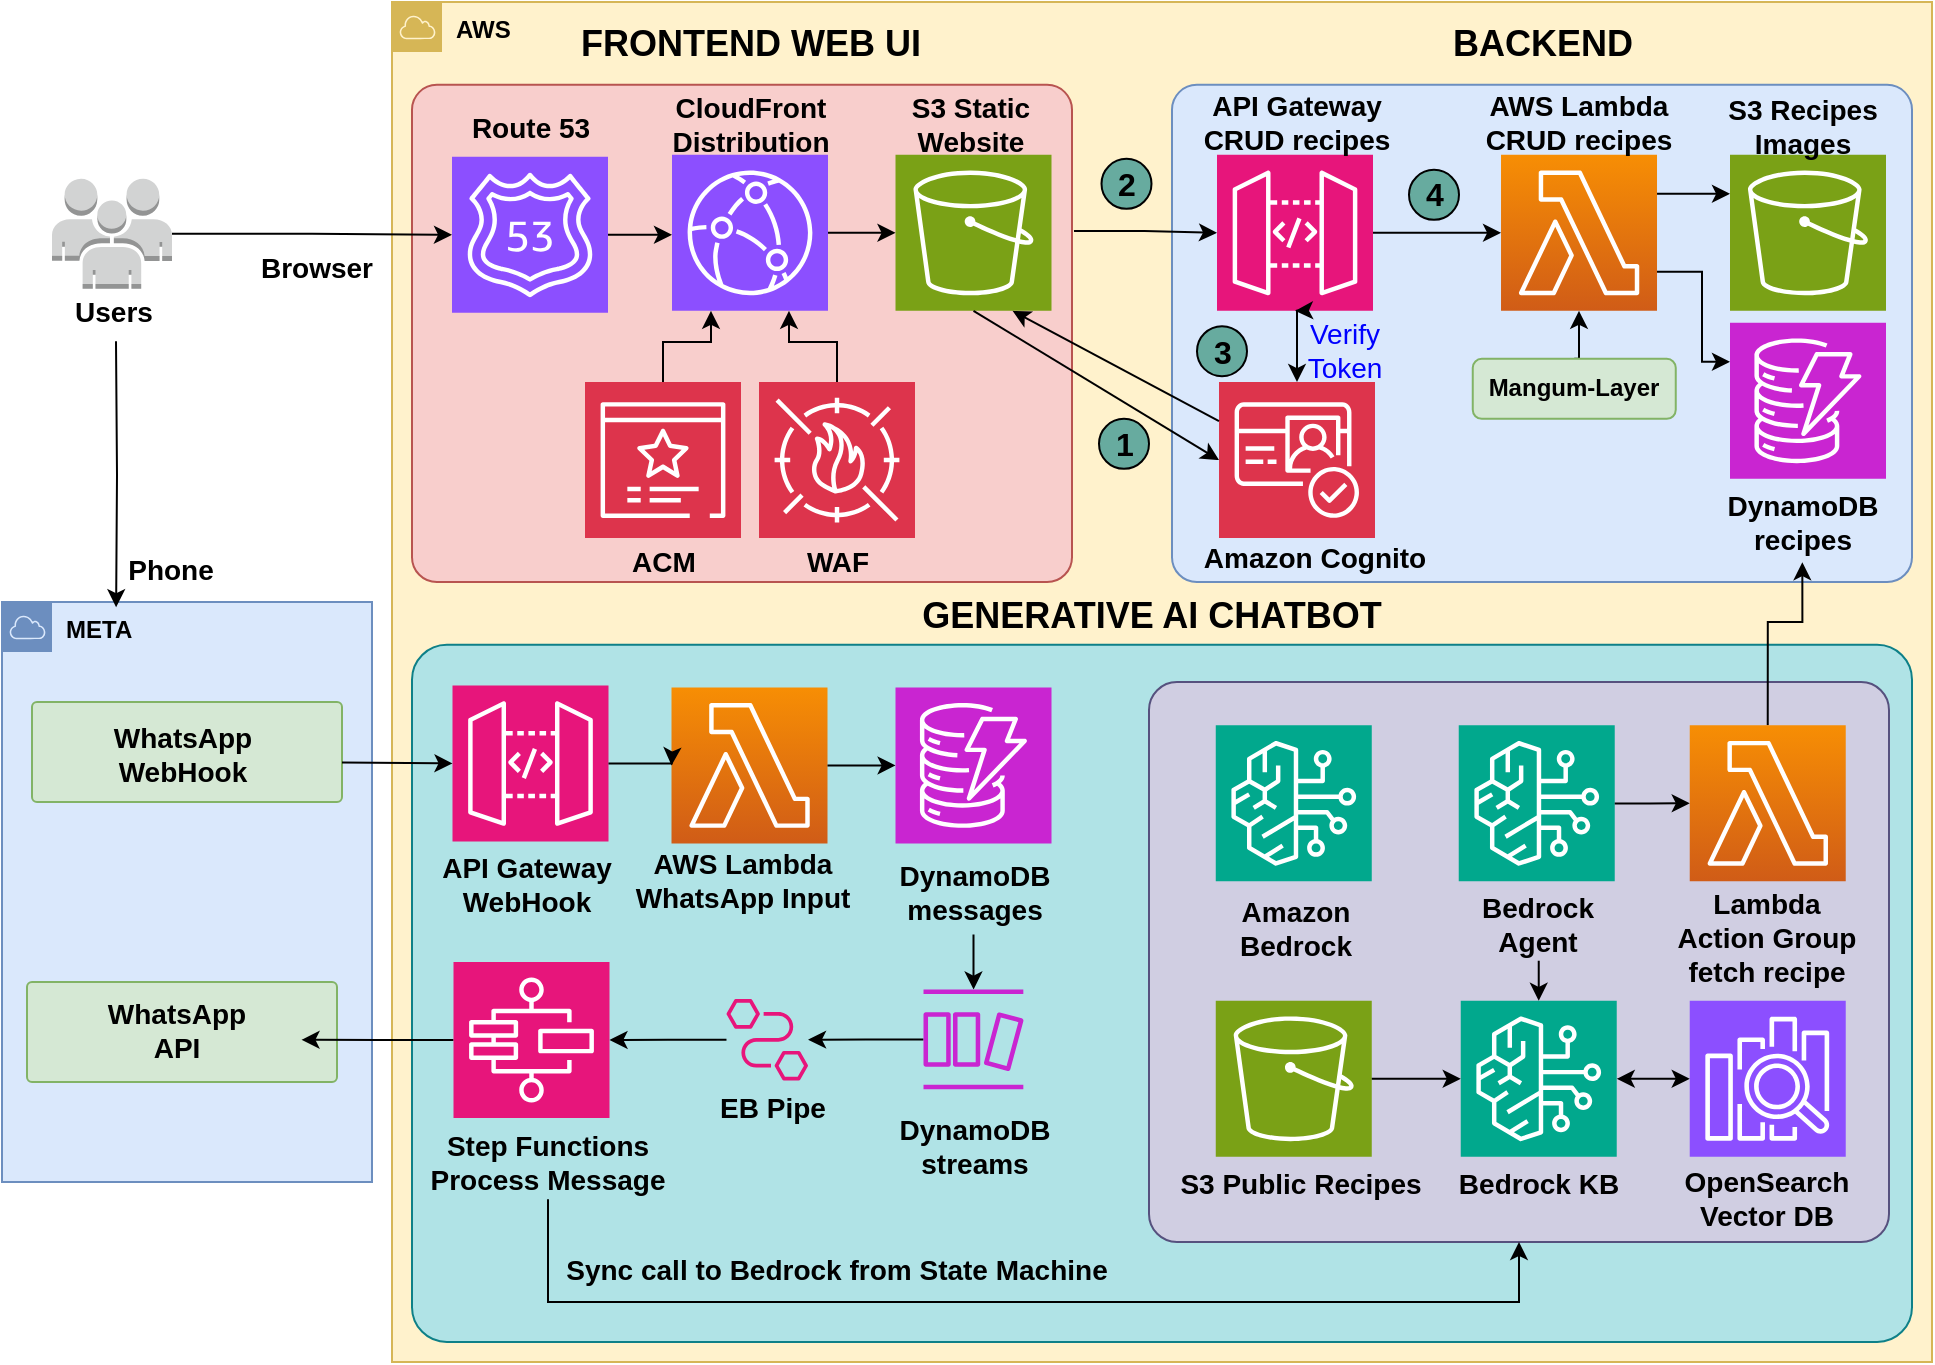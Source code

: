 <mxfile version="24.7.17">
  <diagram name="Page-1" id="vtc3H7QWTGBQVeGK8XM8">
    <mxGraphModel dx="1474" dy="903" grid="1" gridSize="10" guides="1" tooltips="1" connect="1" arrows="1" fold="1" page="1" pageScale="1" pageWidth="850" pageHeight="1100" math="0" shadow="0">
      <root>
        <mxCell id="0" />
        <mxCell id="1" parent="0" />
        <mxCell id="jlDc-I086ySutYxGqEFr-1" value="&lt;b&gt;AWS&lt;/b&gt;" style="sketch=0;outlineConnect=0;html=1;whiteSpace=wrap;fontSize=12;fontStyle=0;shape=mxgraph.aws4.group;grIcon=mxgraph.aws4.group_aws_cloud;strokeColor=#d6b656;fillColor=#fff2cc;verticalAlign=top;align=left;spacingLeft=30;dashed=0;" parent="1" vertex="1">
          <mxGeometry x="205" y="30" width="770" height="680" as="geometry" />
        </mxCell>
        <mxCell id="KS9WaMUxeq6iMbUElf53-8" value="" style="rounded=1;whiteSpace=wrap;html=1;fillColor=#dae8fc;strokeColor=#6c8ebf;arcSize=5;" parent="1" vertex="1">
          <mxGeometry x="595" y="71.43" width="370" height="248.57" as="geometry" />
        </mxCell>
        <mxCell id="jlDc-I086ySutYxGqEFr-2" value="" style="sketch=0;points=[[0,0,0],[0.25,0,0],[0.5,0,0],[0.75,0,0],[1,0,0],[0,1,0],[0.25,1,0],[0.5,1,0],[0.75,1,0],[1,1,0],[0,0.25,0],[0,0.5,0],[0,0.75,0],[1,0.25,0],[1,0.5,0],[1,0.75,0]];outlineConnect=0;fontColor=#232F3E;gradientColor=#F78E04;gradientDirection=north;fillColor=#D05C17;strokeColor=#ffffff;dashed=0;verticalLabelPosition=bottom;verticalAlign=top;align=center;html=1;fontSize=12;fontStyle=0;aspect=fixed;shape=mxgraph.aws4.resourceIcon;resIcon=mxgraph.aws4.lambda;" parent="1" vertex="1">
          <mxGeometry x="759.51" y="106.43" width="78" height="78" as="geometry" />
        </mxCell>
        <mxCell id="jlDc-I086ySutYxGqEFr-3" value="&lt;font style=&quot;font-size: 14px;&quot;&gt;&lt;span&gt;AWS Lambda&lt;/span&gt;&lt;/font&gt;&lt;div&gt;&lt;font style=&quot;font-size: 14px;&quot;&gt;&lt;span&gt;CRUD recipes&lt;/span&gt;&lt;/font&gt;&lt;/div&gt;" style="text;html=1;strokeColor=none;fillColor=none;align=center;verticalAlign=middle;whiteSpace=wrap;rounded=0;fontStyle=1" parent="1" vertex="1">
          <mxGeometry x="748.01" y="72" width="101" height="36.43" as="geometry" />
        </mxCell>
        <mxCell id="jlDc-I086ySutYxGqEFr-11" style="edgeStyle=orthogonalEdgeStyle;rounded=0;orthogonalLoop=1;jettySize=auto;html=1;exitX=0.5;exitY=0;exitDx=0;exitDy=0;entryX=0.5;entryY=1;entryDx=0;entryDy=0;entryPerimeter=0;" parent="1" source="jlDc-I086ySutYxGqEFr-4" target="jlDc-I086ySutYxGqEFr-2" edge="1">
          <mxGeometry relative="1" as="geometry" />
        </mxCell>
        <mxCell id="jlDc-I086ySutYxGqEFr-4" value="Mangum-Layer" style="rounded=1;whiteSpace=wrap;html=1;fillColor=#d5e8d4;strokeColor=#82b366;fontStyle=1" parent="1" vertex="1">
          <mxGeometry x="745.38" y="208.43" width="101.5" height="30" as="geometry" />
        </mxCell>
        <mxCell id="jlDc-I086ySutYxGqEFr-12" style="edgeStyle=orthogonalEdgeStyle;rounded=0;orthogonalLoop=1;jettySize=auto;html=1;entryX=0;entryY=0.5;entryDx=0;entryDy=0;entryPerimeter=0;exitX=1.003;exitY=0.294;exitDx=0;exitDy=0;exitPerimeter=0;" parent="1" source="KS9WaMUxeq6iMbUElf53-6" target="3UMmtsEZR_l9ThYTv81G-3" edge="1">
          <mxGeometry relative="1" as="geometry">
            <mxPoint x="656.5" y="150.43" as="targetPoint" />
            <mxPoint x="555" y="145" as="sourcePoint" />
          </mxGeometry>
        </mxCell>
        <mxCell id="jlDc-I086ySutYxGqEFr-13" value="" style="shape=image;verticalLabelPosition=bottom;labelBackgroundColor=default;verticalAlign=top;aspect=fixed;imageAspect=0;image=https://fastapi.tiangolo.com/img/logo-margin/logo-teal.png;" parent="1" vertex="1">
          <mxGeometry x="733.75" y="235.11" width="124.75" height="45" as="geometry" />
        </mxCell>
        <mxCell id="jlDc-I086ySutYxGqEFr-15" value="&lt;font style=&quot;font-size: 14px;&quot;&gt;&lt;span&gt;Users&lt;/span&gt;&lt;/font&gt;" style="text;html=1;strokeColor=none;fillColor=none;align=center;verticalAlign=middle;whiteSpace=wrap;rounded=0;fontStyle=1" parent="1" vertex="1">
          <mxGeometry x="42.25" y="170" width="47.5" height="29.61" as="geometry" />
        </mxCell>
        <mxCell id="3UMmtsEZR_l9ThYTv81G-1" value="" style="sketch=0;points=[[0,0,0],[0.25,0,0],[0.5,0,0],[0.75,0,0],[1,0,0],[0,1,0],[0.25,1,0],[0.5,1,0],[0.75,1,0],[1,1,0],[0,0.25,0],[0,0.5,0],[0,0.75,0],[1,0.25,0],[1,0.5,0],[1,0.75,0]];outlineConnect=0;fontColor=#232F3E;fillColor=#DD344C;strokeColor=#ffffff;dashed=0;verticalLabelPosition=bottom;verticalAlign=top;align=center;html=1;fontSize=12;fontStyle=0;aspect=fixed;shape=mxgraph.aws4.resourceIcon;resIcon=mxgraph.aws4.cognito;" parent="1" vertex="1">
          <mxGeometry x="618.5" y="220.04" width="78" height="78" as="geometry" />
        </mxCell>
        <mxCell id="3UMmtsEZR_l9ThYTv81G-2" value="&lt;font style=&quot;font-size: 14px;&quot;&gt;&lt;span&gt;Amazon Cognito&lt;/span&gt;&lt;/font&gt;" style="text;html=1;strokeColor=none;fillColor=none;align=center;verticalAlign=middle;whiteSpace=wrap;rounded=0;fontStyle=1" parent="1" vertex="1">
          <mxGeometry x="604.25" y="296.5" width="125" height="23.5" as="geometry" />
        </mxCell>
        <mxCell id="3UMmtsEZR_l9ThYTv81G-3" value="" style="sketch=0;points=[[0,0,0],[0.25,0,0],[0.5,0,0],[0.75,0,0],[1,0,0],[0,1,0],[0.25,1,0],[0.5,1,0],[0.75,1,0],[1,1,0],[0,0.25,0],[0,0.5,0],[0,0.75,0],[1,0.25,0],[1,0.5,0],[1,0.75,0]];outlineConnect=0;fontColor=#232F3E;fillColor=#E7157B;strokeColor=#ffffff;dashed=0;verticalLabelPosition=bottom;verticalAlign=top;align=center;html=1;fontSize=12;fontStyle=0;aspect=fixed;shape=mxgraph.aws4.resourceIcon;resIcon=mxgraph.aws4.api_gateway;" parent="1" vertex="1">
          <mxGeometry x="617.5" y="106.43" width="78" height="78" as="geometry" />
        </mxCell>
        <mxCell id="3UMmtsEZR_l9ThYTv81G-4" value="&lt;font style=&quot;font-size: 14px;&quot;&gt;&lt;span&gt;API Gateway&lt;/span&gt;&lt;/font&gt;&lt;div&gt;&lt;font style=&quot;font-size: 14px;&quot;&gt;&lt;span&gt;CRUD recipes&lt;/span&gt;&lt;/font&gt;&lt;/div&gt;" style="text;html=1;strokeColor=none;fillColor=none;align=center;verticalAlign=middle;whiteSpace=wrap;rounded=0;fontStyle=1" parent="1" vertex="1">
          <mxGeometry x="604.25" y="75.43" width="106.5" height="29.57" as="geometry" />
        </mxCell>
        <mxCell id="3UMmtsEZR_l9ThYTv81G-6" value="&lt;font style=&quot;font-size: 14px;&quot;&gt;&lt;span&gt;DynamoDB&lt;/span&gt;&lt;/font&gt;&lt;div&gt;&lt;font style=&quot;font-size: 14px;&quot;&gt;&lt;span&gt;recipes&lt;/span&gt;&lt;/font&gt;&lt;/div&gt;" style="text;html=1;strokeColor=none;fillColor=none;align=center;verticalAlign=middle;whiteSpace=wrap;rounded=0;fontStyle=1" parent="1" vertex="1">
          <mxGeometry x="867" y="268.9" width="86.5" height="42.57" as="geometry" />
        </mxCell>
        <mxCell id="3UMmtsEZR_l9ThYTv81G-7" style="edgeStyle=orthogonalEdgeStyle;rounded=0;orthogonalLoop=1;jettySize=auto;html=1;entryX=0;entryY=0.5;entryDx=0;entryDy=0;entryPerimeter=0;" parent="1" source="3UMmtsEZR_l9ThYTv81G-3" target="jlDc-I086ySutYxGqEFr-2" edge="1">
          <mxGeometry relative="1" as="geometry" />
        </mxCell>
        <mxCell id="3UMmtsEZR_l9ThYTv81G-10" value="&lt;font style=&quot;font-size: 14px;&quot;&gt;&lt;span&gt;Verify&lt;/span&gt;&lt;/font&gt;&lt;div&gt;&lt;font style=&quot;font-size: 14px;&quot;&gt;&lt;span&gt;Token&lt;br&gt;&lt;/span&gt;&lt;/font&gt;&lt;/div&gt;" style="text;html=1;strokeColor=none;fillColor=none;align=center;verticalAlign=middle;whiteSpace=wrap;rounded=0;fontStyle=0;fontColor=#0000FF;" parent="1" vertex="1">
          <mxGeometry x="641.5" y="184.43" width="78.5" height="40" as="geometry" />
        </mxCell>
        <mxCell id="3UMmtsEZR_l9ThYTv81G-16" value="&lt;font style=&quot;font-size: 16px;&quot;&gt;&lt;b&gt;1&lt;/b&gt;&lt;/font&gt;" style="ellipse;whiteSpace=wrap;html=1;aspect=fixed;fillColor=#67AB9F;strokeColor=#000000;" parent="1" vertex="1">
          <mxGeometry x="558.5" y="238.43" width="25" height="25" as="geometry" />
        </mxCell>
        <mxCell id="3UMmtsEZR_l9ThYTv81G-17" value="&lt;font style=&quot;font-size: 16px;&quot;&gt;&lt;b&gt;2&lt;/b&gt;&lt;/font&gt;" style="ellipse;whiteSpace=wrap;html=1;aspect=fixed;fillColor=#67AB9F;strokeColor=#000000;" parent="1" vertex="1">
          <mxGeometry x="559.75" y="108.43" width="25" height="25" as="geometry" />
        </mxCell>
        <mxCell id="3UMmtsEZR_l9ThYTv81G-18" value="&lt;font style=&quot;font-size: 16px;&quot;&gt;&lt;b&gt;3&lt;/b&gt;&lt;/font&gt;" style="ellipse;whiteSpace=wrap;html=1;aspect=fixed;fillColor=#67AB9F;strokeColor=#000000;" parent="1" vertex="1">
          <mxGeometry x="607.5" y="192.11" width="25" height="25" as="geometry" />
        </mxCell>
        <mxCell id="3UMmtsEZR_l9ThYTv81G-20" style="edgeStyle=orthogonalEdgeStyle;rounded=0;orthogonalLoop=1;jettySize=auto;html=1;entryX=0.5;entryY=0;entryDx=0;entryDy=0;entryPerimeter=0;startArrow=classic;startFill=1;exitX=0.5;exitY=1;exitDx=0;exitDy=0;exitPerimeter=0;" parent="1" source="3UMmtsEZR_l9ThYTv81G-3" target="3UMmtsEZR_l9ThYTv81G-1" edge="1">
          <mxGeometry relative="1" as="geometry">
            <mxPoint x="656.75" y="191.43" as="sourcePoint" />
          </mxGeometry>
        </mxCell>
        <mxCell id="3UMmtsEZR_l9ThYTv81G-21" value="&lt;font style=&quot;font-size: 16px;&quot;&gt;&lt;b&gt;4&lt;/b&gt;&lt;/font&gt;" style="ellipse;whiteSpace=wrap;html=1;aspect=fixed;fillColor=#67AB9F;strokeColor=#000000;" parent="1" vertex="1">
          <mxGeometry x="713.5" y="113.93" width="25" height="25" as="geometry" />
        </mxCell>
        <mxCell id="KS9WaMUxeq6iMbUElf53-2" value="" style="outlineConnect=0;dashed=0;verticalLabelPosition=bottom;verticalAlign=top;align=center;html=1;shape=mxgraph.aws3.users;fillColor=#D2D3D3;gradientColor=none;" parent="1" vertex="1">
          <mxGeometry x="35" y="118.43" width="60" height="55" as="geometry" />
        </mxCell>
        <mxCell id="KS9WaMUxeq6iMbUElf53-6" value="" style="rounded=1;whiteSpace=wrap;html=1;fillColor=#f8cecc;strokeColor=#b85450;arcSize=5;" parent="1" vertex="1">
          <mxGeometry x="215" y="71.43" width="330" height="248.57" as="geometry" />
        </mxCell>
        <mxCell id="KS9WaMUxeq6iMbUElf53-3" value="" style="sketch=0;points=[[0,0,0],[0.25,0,0],[0.5,0,0],[0.75,0,0],[1,0,0],[0,1,0],[0.25,1,0],[0.5,1,0],[0.75,1,0],[1,1,0],[0,0.25,0],[0,0.5,0],[0,0.75,0],[1,0.25,0],[1,0.5,0],[1,0.75,0]];outlineConnect=0;fontColor=#232F3E;fillColor=#7AA116;strokeColor=#ffffff;dashed=0;verticalLabelPosition=bottom;verticalAlign=top;align=center;html=1;fontSize=12;fontStyle=0;aspect=fixed;shape=mxgraph.aws4.resourceIcon;resIcon=mxgraph.aws4.s3;" parent="1" vertex="1">
          <mxGeometry x="456.75" y="106.43" width="78" height="78" as="geometry" />
        </mxCell>
        <mxCell id="KS9WaMUxeq6iMbUElf53-7" value="&lt;font style=&quot;font-size: 14px;&quot;&gt;&lt;span&gt;S3 Static&lt;/span&gt;&lt;/font&gt;&lt;div&gt;&lt;font style=&quot;font-size: 14px;&quot;&gt;&lt;span&gt;Website&lt;/span&gt;&lt;/font&gt;&lt;/div&gt;" style="text;html=1;strokeColor=none;fillColor=none;align=center;verticalAlign=middle;whiteSpace=wrap;rounded=0;fontStyle=1" parent="1" vertex="1">
          <mxGeometry x="444" y="77" width="101" height="27.43" as="geometry" />
        </mxCell>
        <mxCell id="KS9WaMUxeq6iMbUElf53-11" value="FRONTEND WEB UI" style="text;html=1;align=center;verticalAlign=middle;whiteSpace=wrap;rounded=0;fontSize=18;fontStyle=1" parent="1" vertex="1">
          <mxGeometry x="289.63" y="38.93" width="188.75" height="25" as="geometry" />
        </mxCell>
        <mxCell id="KS9WaMUxeq6iMbUElf53-12" value="BACKEND" style="text;html=1;align=center;verticalAlign=middle;whiteSpace=wrap;rounded=0;fontSize=18;fontStyle=1" parent="1" vertex="1">
          <mxGeometry x="719.5" y="38.93" width="121" height="25" as="geometry" />
        </mxCell>
        <mxCell id="KS9WaMUxeq6iMbUElf53-14" style="edgeStyle=orthogonalEdgeStyle;rounded=0;orthogonalLoop=1;jettySize=auto;html=1;exitX=1;exitY=0.5;exitDx=0;exitDy=0;exitPerimeter=0;entryX=0;entryY=0.5;entryDx=0;entryDy=0;entryPerimeter=0;" parent="1" source="KS9WaMUxeq6iMbUElf53-2" target="mpX9dRcZIXkjqXWcQL34-2" edge="1">
          <mxGeometry relative="1" as="geometry">
            <mxPoint x="204" y="144" as="targetPoint" />
          </mxGeometry>
        </mxCell>
        <mxCell id="mpX9dRcZIXkjqXWcQL34-1" value="" style="sketch=0;points=[[0,0,0],[0.25,0,0],[0.5,0,0],[0.75,0,0],[1,0,0],[0,1,0],[0.25,1,0],[0.5,1,0],[0.75,1,0],[1,1,0],[0,0.25,0],[0,0.5,0],[0,0.75,0],[1,0.25,0],[1,0.5,0],[1,0.75,0]];outlineConnect=0;fontColor=#232F3E;fillColor=#8C4FFF;strokeColor=#ffffff;dashed=0;verticalLabelPosition=bottom;verticalAlign=top;align=center;html=1;fontSize=12;fontStyle=0;aspect=fixed;shape=mxgraph.aws4.resourceIcon;resIcon=mxgraph.aws4.cloudfront;" parent="1" vertex="1">
          <mxGeometry x="345" y="106.43" width="78" height="78" as="geometry" />
        </mxCell>
        <mxCell id="mpX9dRcZIXkjqXWcQL34-2" value="" style="sketch=0;points=[[0,0,0],[0.25,0,0],[0.5,0,0],[0.75,0,0],[1,0,0],[0,1,0],[0.25,1,0],[0.5,1,0],[0.75,1,0],[1,1,0],[0,0.25,0],[0,0.5,0],[0,0.75,0],[1,0.25,0],[1,0.5,0],[1,0.75,0]];outlineConnect=0;fontColor=#232F3E;fillColor=#8C4FFF;strokeColor=#ffffff;dashed=0;verticalLabelPosition=bottom;verticalAlign=top;align=center;html=1;fontSize=12;fontStyle=0;aspect=fixed;shape=mxgraph.aws4.resourceIcon;resIcon=mxgraph.aws4.route_53;" parent="1" vertex="1">
          <mxGeometry x="235" y="107.43" width="78" height="78" as="geometry" />
        </mxCell>
        <mxCell id="mpX9dRcZIXkjqXWcQL34-3" value="" style="sketch=0;points=[[0,0,0],[0.25,0,0],[0.5,0,0],[0.75,0,0],[1,0,0],[0,1,0],[0.25,1,0],[0.5,1,0],[0.75,1,0],[1,1,0],[0,0.25,0],[0,0.5,0],[0,0.75,0],[1,0.25,0],[1,0.5,0],[1,0.75,0]];outlineConnect=0;fontColor=#232F3E;fillColor=#DD344C;strokeColor=#ffffff;dashed=0;verticalLabelPosition=bottom;verticalAlign=top;align=center;html=1;fontSize=12;fontStyle=0;aspect=fixed;shape=mxgraph.aws4.resourceIcon;resIcon=mxgraph.aws4.certificate_manager_3;" parent="1" vertex="1">
          <mxGeometry x="301.5" y="220.04" width="78" height="78" as="geometry" />
        </mxCell>
        <mxCell id="mpX9dRcZIXkjqXWcQL34-5" value="&lt;font style=&quot;font-size: 14px;&quot;&gt;&lt;span&gt;CloudFront&lt;/span&gt;&lt;/font&gt;&lt;div&gt;&lt;font style=&quot;font-size: 14px;&quot;&gt;&lt;span&gt;Distribution&lt;/span&gt;&lt;/font&gt;&lt;/div&gt;" style="text;html=1;strokeColor=none;fillColor=none;align=center;verticalAlign=middle;whiteSpace=wrap;rounded=0;fontStyle=1" parent="1" vertex="1">
          <mxGeometry x="333.5" y="78" width="101" height="26.43" as="geometry" />
        </mxCell>
        <mxCell id="mpX9dRcZIXkjqXWcQL34-7" value="&lt;span style=&quot;font-size: 14px;&quot;&gt;Route 53&lt;/span&gt;" style="text;html=1;strokeColor=none;fillColor=none;align=center;verticalAlign=middle;whiteSpace=wrap;rounded=0;fontStyle=1" parent="1" vertex="1">
          <mxGeometry x="223.5" y="80" width="101" height="26.43" as="geometry" />
        </mxCell>
        <mxCell id="mpX9dRcZIXkjqXWcQL34-9" value="&lt;span style=&quot;font-size: 14px;&quot;&gt;ACM&lt;/span&gt;" style="text;html=1;strokeColor=none;fillColor=none;align=center;verticalAlign=middle;whiteSpace=wrap;rounded=0;fontStyle=1" parent="1" vertex="1">
          <mxGeometry x="315.5" y="298.04" width="50" height="23.39" as="geometry" />
        </mxCell>
        <mxCell id="mpX9dRcZIXkjqXWcQL34-10" value="" style="sketch=0;points=[[0,0,0],[0.25,0,0],[0.5,0,0],[0.75,0,0],[1,0,0],[0,1,0],[0.25,1,0],[0.5,1,0],[0.75,1,0],[1,1,0],[0,0.25,0],[0,0.5,0],[0,0.75,0],[1,0.25,0],[1,0.5,0],[1,0.75,0]];outlineConnect=0;fontColor=#232F3E;fillColor=#DD344C;strokeColor=#ffffff;dashed=0;verticalLabelPosition=bottom;verticalAlign=top;align=center;html=1;fontSize=12;fontStyle=0;aspect=fixed;shape=mxgraph.aws4.resourceIcon;resIcon=mxgraph.aws4.waf;" parent="1" vertex="1">
          <mxGeometry x="388.5" y="220.04" width="78" height="78" as="geometry" />
        </mxCell>
        <mxCell id="mpX9dRcZIXkjqXWcQL34-11" value="&lt;span style=&quot;font-size: 14px;&quot;&gt;WAF&lt;/span&gt;" style="text;html=1;strokeColor=none;fillColor=none;align=center;verticalAlign=middle;whiteSpace=wrap;rounded=0;fontStyle=1" parent="1" vertex="1">
          <mxGeometry x="402.5" y="298.04" width="50" height="23.39" as="geometry" />
        </mxCell>
        <mxCell id="mpX9dRcZIXkjqXWcQL34-12" style="edgeStyle=orthogonalEdgeStyle;rounded=0;orthogonalLoop=1;jettySize=auto;html=1;exitX=1;exitY=0.5;exitDx=0;exitDy=0;exitPerimeter=0;entryX=0;entryY=0.5;entryDx=0;entryDy=0;entryPerimeter=0;" parent="1" source="mpX9dRcZIXkjqXWcQL34-2" target="mpX9dRcZIXkjqXWcQL34-1" edge="1">
          <mxGeometry relative="1" as="geometry" />
        </mxCell>
        <mxCell id="mpX9dRcZIXkjqXWcQL34-13" style="edgeStyle=orthogonalEdgeStyle;rounded=0;orthogonalLoop=1;jettySize=auto;html=1;exitX=1;exitY=0.5;exitDx=0;exitDy=0;exitPerimeter=0;entryX=0;entryY=0.5;entryDx=0;entryDy=0;entryPerimeter=0;" parent="1" source="mpX9dRcZIXkjqXWcQL34-1" target="KS9WaMUxeq6iMbUElf53-3" edge="1">
          <mxGeometry relative="1" as="geometry" />
        </mxCell>
        <mxCell id="mpX9dRcZIXkjqXWcQL34-14" style="edgeStyle=orthogonalEdgeStyle;rounded=0;orthogonalLoop=1;jettySize=auto;html=1;exitX=0.5;exitY=0;exitDx=0;exitDy=0;exitPerimeter=0;entryX=0.25;entryY=1;entryDx=0;entryDy=0;entryPerimeter=0;" parent="1" source="mpX9dRcZIXkjqXWcQL34-3" target="mpX9dRcZIXkjqXWcQL34-1" edge="1">
          <mxGeometry relative="1" as="geometry" />
        </mxCell>
        <mxCell id="mpX9dRcZIXkjqXWcQL34-15" style="edgeStyle=orthogonalEdgeStyle;rounded=0;orthogonalLoop=1;jettySize=auto;html=1;exitX=0.5;exitY=0;exitDx=0;exitDy=0;exitPerimeter=0;entryX=0.75;entryY=1;entryDx=0;entryDy=0;entryPerimeter=0;" parent="1" source="mpX9dRcZIXkjqXWcQL34-10" target="mpX9dRcZIXkjqXWcQL34-1" edge="1">
          <mxGeometry relative="1" as="geometry" />
        </mxCell>
        <mxCell id="3UMmtsEZR_l9ThYTv81G-13" style="rounded=0;orthogonalLoop=1;jettySize=auto;html=1;exitX=0;exitY=0.5;exitDx=0;exitDy=0;exitPerimeter=0;entryX=0.5;entryY=1;entryDx=0;entryDy=0;startArrow=classic;startFill=1;endArrow=none;endFill=0;entryPerimeter=0;" parent="1" source="3UMmtsEZR_l9ThYTv81G-1" target="KS9WaMUxeq6iMbUElf53-3" edge="1">
          <mxGeometry relative="1" as="geometry">
            <mxPoint x="583.25" y="371.43" as="sourcePoint" />
            <mxPoint x="578.449" y="176.93" as="targetPoint" />
          </mxGeometry>
        </mxCell>
        <mxCell id="3UMmtsEZR_l9ThYTv81G-12" style="rounded=0;orthogonalLoop=1;jettySize=auto;html=1;exitX=0.75;exitY=1;exitDx=0;exitDy=0;exitPerimeter=0;entryX=0;entryY=0.25;entryDx=0;entryDy=0;entryPerimeter=0;startArrow=classic;startFill=1;endArrow=none;endFill=0;" parent="1" source="KS9WaMUxeq6iMbUElf53-3" target="3UMmtsEZR_l9ThYTv81G-1" edge="1">
          <mxGeometry relative="1" as="geometry">
            <mxPoint x="592.5" y="160.865" as="sourcePoint" />
          </mxGeometry>
        </mxCell>
        <mxCell id="B0vA6GxIxDmD3SuJ-wSr-1" value="" style="rounded=1;whiteSpace=wrap;html=1;fillColor=#b0e3e6;strokeColor=#0e8088;arcSize=5;" parent="1" vertex="1">
          <mxGeometry x="215" y="351.43" width="750" height="348.57" as="geometry" />
        </mxCell>
        <mxCell id="R7f8UiEShfywm73SlZXB-47" value="" style="rounded=1;whiteSpace=wrap;html=1;fillColor=#d0cee2;strokeColor=#56517e;arcSize=5;" parent="1" vertex="1">
          <mxGeometry x="583.5" y="370" width="370" height="280" as="geometry" />
        </mxCell>
        <mxCell id="B0vA6GxIxDmD3SuJ-wSr-3" value="&lt;b&gt;META&lt;/b&gt;" style="sketch=0;outlineConnect=0;html=1;whiteSpace=wrap;fontSize=12;fontStyle=0;shape=mxgraph.aws4.group;grIcon=mxgraph.aws4.group_aws_cloud;strokeColor=#6c8ebf;fillColor=#dae8fc;verticalAlign=top;align=left;spacingLeft=30;dashed=0;" parent="1" vertex="1">
          <mxGeometry x="10" y="330" width="185" height="290" as="geometry" />
        </mxCell>
        <mxCell id="R7f8UiEShfywm73SlZXB-1" value="" style="sketch=0;points=[[0,0,0],[0.25,0,0],[0.5,0,0],[0.75,0,0],[1,0,0],[0,1,0],[0.25,1,0],[0.5,1,0],[0.75,1,0],[1,1,0],[0,0.25,0],[0,0.5,0],[0,0.75,0],[1,0.25,0],[1,0.5,0],[1,0.75,0]];outlineConnect=0;fontColor=#232F3E;fillColor=#01A88D;strokeColor=#ffffff;dashed=0;verticalLabelPosition=bottom;verticalAlign=top;align=center;html=1;fontSize=12;fontStyle=0;aspect=fixed;shape=mxgraph.aws4.resourceIcon;resIcon=mxgraph.aws4.bedrock;" parent="1" vertex="1">
          <mxGeometry x="739.37" y="529.39" width="78" height="78" as="geometry" />
        </mxCell>
        <mxCell id="R7f8UiEShfywm73SlZXB-2" value="" style="sketch=0;points=[[0,0,0],[0.25,0,0],[0.5,0,0],[0.75,0,0],[1,0,0],[0,1,0],[0.25,1,0],[0.5,1,0],[0.75,1,0],[1,1,0],[0,0.25,0],[0,0.5,0],[0,0.75,0],[1,0.25,0],[1,0.5,0],[1,0.75,0]];outlineConnect=0;fontColor=#232F3E;fillColor=#8C4FFF;strokeColor=#ffffff;dashed=0;verticalLabelPosition=bottom;verticalAlign=top;align=center;html=1;fontSize=12;fontStyle=0;aspect=fixed;shape=mxgraph.aws4.resourceIcon;resIcon=mxgraph.aws4.elasticsearch_service;" parent="1" vertex="1">
          <mxGeometry x="853.87" y="529.39" width="78" height="78" as="geometry" />
        </mxCell>
        <mxCell id="R7f8UiEShfywm73SlZXB-63" style="edgeStyle=orthogonalEdgeStyle;rounded=0;orthogonalLoop=1;jettySize=auto;html=1;exitX=0.5;exitY=0;exitDx=0;exitDy=0;exitPerimeter=0;entryX=0.499;entryY=0.968;entryDx=0;entryDy=0;entryPerimeter=0;" parent="1" source="R7f8UiEShfywm73SlZXB-3" target="3UMmtsEZR_l9ThYTv81G-6" edge="1">
          <mxGeometry relative="1" as="geometry">
            <Array as="points">
              <mxPoint x="893" y="340" />
              <mxPoint x="910" y="340" />
            </Array>
          </mxGeometry>
        </mxCell>
        <mxCell id="R7f8UiEShfywm73SlZXB-3" value="" style="sketch=0;points=[[0,0,0],[0.25,0,0],[0.5,0,0],[0.75,0,0],[1,0,0],[0,1,0],[0.25,1,0],[0.5,1,0],[0.75,1,0],[1,1,0],[0,0.25,0],[0,0.5,0],[0,0.75,0],[1,0.25,0],[1,0.5,0],[1,0.75,0]];outlineConnect=0;fontColor=#232F3E;gradientColor=#F78E04;gradientDirection=north;fillColor=#D05C17;strokeColor=#ffffff;dashed=0;verticalLabelPosition=bottom;verticalAlign=top;align=center;html=1;fontSize=12;fontStyle=0;aspect=fixed;shape=mxgraph.aws4.resourceIcon;resIcon=mxgraph.aws4.lambda;" parent="1" vertex="1">
          <mxGeometry x="853.87" y="391.65" width="78" height="78" as="geometry" />
        </mxCell>
        <mxCell id="R7f8UiEShfywm73SlZXB-4" value="&lt;span style=&quot;font-size: 14px;&quot;&gt;Lambda&lt;/span&gt;&lt;div&gt;&lt;span style=&quot;font-size: 14px;&quot;&gt;Action Group&lt;/span&gt;&lt;/div&gt;&lt;div&gt;&lt;span style=&quot;font-size: 14px;&quot;&gt;fetch recipe&lt;/span&gt;&lt;/div&gt;" style="text;html=1;strokeColor=none;fillColor=none;align=center;verticalAlign=middle;whiteSpace=wrap;rounded=0;fontStyle=1" parent="1" vertex="1">
          <mxGeometry x="842.37" y="474.09" width="101" height="46.93" as="geometry" />
        </mxCell>
        <mxCell id="R7f8UiEShfywm73SlZXB-5" value="" style="sketch=0;points=[[0,0,0],[0.25,0,0],[0.5,0,0],[0.75,0,0],[1,0,0],[0,1,0],[0.25,1,0],[0.5,1,0],[0.75,1,0],[1,1,0],[0,0.25,0],[0,0.5,0],[0,0.75,0],[1,0.25,0],[1,0.5,0],[1,0.75,0]];outlineConnect=0;fontColor=#232F3E;fillColor=#7AA116;strokeColor=#ffffff;dashed=0;verticalLabelPosition=bottom;verticalAlign=top;align=center;html=1;fontSize=12;fontStyle=0;aspect=fixed;shape=mxgraph.aws4.resourceIcon;resIcon=mxgraph.aws4.s3;" parent="1" vertex="1">
          <mxGeometry x="616.88" y="529.39" width="78" height="78" as="geometry" />
        </mxCell>
        <mxCell id="R7f8UiEShfywm73SlZXB-6" value="&lt;div&gt;&lt;span style=&quot;background-color: initial; font-size: 14px;&quot;&gt;S3 Public&amp;nbsp;&lt;/span&gt;&lt;span style=&quot;background-color: initial; font-size: 14px;&quot;&gt;Recipes&lt;/span&gt;&lt;/div&gt;" style="text;html=1;strokeColor=none;fillColor=none;align=center;verticalAlign=middle;whiteSpace=wrap;rounded=0;fontStyle=1" parent="1" vertex="1">
          <mxGeometry x="593.63" y="607.67" width="131.25" height="27.43" as="geometry" />
        </mxCell>
        <mxCell id="R7f8UiEShfywm73SlZXB-7" value="&lt;span style=&quot;font-size: 14px;&quot;&gt;Bedrock KB&lt;/span&gt;" style="text;html=1;strokeColor=none;fillColor=none;align=center;verticalAlign=middle;whiteSpace=wrap;rounded=0;fontStyle=1" parent="1" vertex="1">
          <mxGeometry x="728.13" y="607.67" width="101" height="27.43" as="geometry" />
        </mxCell>
        <mxCell id="R7f8UiEShfywm73SlZXB-8" value="" style="sketch=0;points=[[0,0,0],[0.25,0,0],[0.5,0,0],[0.75,0,0],[1,0,0],[0,1,0],[0.25,1,0],[0.5,1,0],[0.75,1,0],[1,1,0],[0,0.25,0],[0,0.5,0],[0,0.75,0],[1,0.25,0],[1,0.5,0],[1,0.75,0]];outlineConnect=0;fontColor=#232F3E;fillColor=#E7157B;strokeColor=#ffffff;dashed=0;verticalLabelPosition=bottom;verticalAlign=top;align=center;html=1;fontSize=12;fontStyle=0;aspect=fixed;shape=mxgraph.aws4.resourceIcon;resIcon=mxgraph.aws4.api_gateway;" parent="1" vertex="1">
          <mxGeometry x="235.25" y="371.72" width="78" height="78" as="geometry" />
        </mxCell>
        <mxCell id="R7f8UiEShfywm73SlZXB-9" value="&lt;font style=&quot;font-size: 14px;&quot;&gt;&lt;span&gt;API Gateway&lt;/span&gt;&lt;/font&gt;&lt;div&gt;&lt;font style=&quot;font-size: 14px;&quot;&gt;&lt;span&gt;WebHook&lt;/span&gt;&lt;/font&gt;&lt;/div&gt;" style="text;html=1;strokeColor=none;fillColor=none;align=center;verticalAlign=middle;whiteSpace=wrap;rounded=0;fontStyle=1" parent="1" vertex="1">
          <mxGeometry x="218.88" y="455.94" width="106.5" height="29.57" as="geometry" />
        </mxCell>
        <mxCell id="R7f8UiEShfywm73SlZXB-10" value="" style="sketch=0;points=[[0,0,0],[0.25,0,0],[0.5,0,0],[0.75,0,0],[1,0,0],[0,1,0],[0.25,1,0],[0.5,1,0],[0.75,1,0],[1,1,0],[0,0.25,0],[0,0.5,0],[0,0.75,0],[1,0.25,0],[1,0.5,0],[1,0.75,0]];outlineConnect=0;fontColor=#232F3E;gradientColor=#F78E04;gradientDirection=north;fillColor=#D05C17;strokeColor=#ffffff;dashed=0;verticalLabelPosition=bottom;verticalAlign=top;align=center;html=1;fontSize=12;fontStyle=0;aspect=fixed;shape=mxgraph.aws4.resourceIcon;resIcon=mxgraph.aws4.lambda;" parent="1" vertex="1">
          <mxGeometry x="344.75" y="372.72" width="78" height="78" as="geometry" />
        </mxCell>
        <mxCell id="R7f8UiEShfywm73SlZXB-11" value="&lt;font style=&quot;font-size: 14px;&quot;&gt;&lt;span&gt;AWS Lambda&lt;/span&gt;&lt;/font&gt;&lt;div&gt;&lt;font style=&quot;font-size: 14px;&quot;&gt;&lt;span&gt;WhatsApp Input&lt;/span&gt;&lt;/font&gt;&lt;/div&gt;" style="text;html=1;strokeColor=none;fillColor=none;align=center;verticalAlign=middle;whiteSpace=wrap;rounded=0;fontStyle=1" parent="1" vertex="1">
          <mxGeometry x="325.38" y="450.72" width="110.5" height="36.43" as="geometry" />
        </mxCell>
        <mxCell id="R7f8UiEShfywm73SlZXB-15" value="GENERATIVE AI CHATBOT" style="text;html=1;align=center;verticalAlign=middle;whiteSpace=wrap;rounded=0;fontSize=18;fontStyle=1" parent="1" vertex="1">
          <mxGeometry x="457.85" y="324.43" width="254.3" height="25" as="geometry" />
        </mxCell>
        <mxCell id="R7f8UiEShfywm73SlZXB-16" value="" style="sketch=0;points=[[0,0,0],[0.25,0,0],[0.5,0,0],[0.75,0,0],[1,0,0],[0,1,0],[0.25,1,0],[0.5,1,0],[0.75,1,0],[1,1,0],[0,0.25,0],[0,0.5,0],[0,0.75,0],[1,0.25,0],[1,0.5,0],[1,0.75,0]];outlineConnect=0;fontColor=#232F3E;fillColor=#01A88D;strokeColor=#ffffff;dashed=0;verticalLabelPosition=bottom;verticalAlign=top;align=center;html=1;fontSize=12;fontStyle=0;aspect=fixed;shape=mxgraph.aws4.resourceIcon;resIcon=mxgraph.aws4.bedrock;" parent="1" vertex="1">
          <mxGeometry x="738.37" y="391.65" width="78" height="78" as="geometry" />
        </mxCell>
        <mxCell id="R7f8UiEShfywm73SlZXB-17" value="&lt;span style=&quot;font-size: 14px;&quot;&gt;Bedrock Agent&lt;/span&gt;" style="text;html=1;strokeColor=none;fillColor=none;align=center;verticalAlign=middle;whiteSpace=wrap;rounded=0;fontStyle=1" parent="1" vertex="1">
          <mxGeometry x="735.37" y="472.37" width="86" height="37" as="geometry" />
        </mxCell>
        <mxCell id="R7f8UiEShfywm73SlZXB-18" value="&lt;span style=&quot;font-size: 14px;&quot;&gt;OpenSearch&lt;/span&gt;&lt;div&gt;&lt;span style=&quot;font-size: 14px;&quot;&gt;Vector DB&lt;/span&gt;&lt;/div&gt;" style="text;html=1;strokeColor=none;fillColor=none;align=center;verticalAlign=middle;whiteSpace=wrap;rounded=0;fontStyle=1" parent="1" vertex="1">
          <mxGeometry x="842.37" y="607.67" width="101" height="40" as="geometry" />
        </mxCell>
        <mxCell id="R7f8UiEShfywm73SlZXB-19" value="" style="rounded=1;whiteSpace=wrap;html=1;fillColor=#d5e8d4;strokeColor=#82b366;arcSize=5;" parent="1" vertex="1">
          <mxGeometry x="25" y="380" width="155" height="50" as="geometry" />
        </mxCell>
        <mxCell id="R7f8UiEShfywm73SlZXB-20" value="&lt;div&gt;&lt;font style=&quot;font-size: 14px;&quot;&gt;&lt;span&gt;WhatsApp&lt;/span&gt;&lt;/font&gt;&lt;/div&gt;&lt;div&gt;&lt;span style=&quot;background-color: initial; font-size: 14px;&quot;&gt;WebHook&lt;/span&gt;&lt;/div&gt;" style="text;html=1;strokeColor=none;fillColor=none;align=center;verticalAlign=middle;whiteSpace=wrap;rounded=0;fontStyle=1" parent="1" vertex="1">
          <mxGeometry x="46.75" y="391.65" width="106.5" height="29.57" as="geometry" />
        </mxCell>
        <mxCell id="R7f8UiEShfywm73SlZXB-21" value="" style="rounded=1;whiteSpace=wrap;html=1;fillColor=#d5e8d4;strokeColor=#82b366;arcSize=5;" parent="1" vertex="1">
          <mxGeometry x="22.5" y="520" width="155" height="50" as="geometry" />
        </mxCell>
        <mxCell id="R7f8UiEShfywm73SlZXB-22" value="&lt;div&gt;&lt;font style=&quot;font-size: 14px;&quot;&gt;&lt;span&gt;WhatsApp&lt;/span&gt;&lt;/font&gt;&lt;/div&gt;&lt;div&gt;&lt;span style=&quot;background-color: initial; font-size: 14px;&quot;&gt;API&lt;/span&gt;&lt;/div&gt;" style="text;html=1;strokeColor=none;fillColor=none;align=center;verticalAlign=middle;whiteSpace=wrap;rounded=0;fontStyle=1" parent="1" vertex="1">
          <mxGeometry x="44.25" y="528.89" width="106.5" height="29.57" as="geometry" />
        </mxCell>
        <mxCell id="R7f8UiEShfywm73SlZXB-42" style="edgeStyle=orthogonalEdgeStyle;rounded=0;orthogonalLoop=1;jettySize=auto;html=1;entryX=1;entryY=0.5;entryDx=0;entryDy=0;" parent="1" source="R7f8UiEShfywm73SlZXB-24" edge="1">
          <mxGeometry relative="1" as="geometry">
            <mxPoint x="159.75" y="548.885" as="targetPoint" />
          </mxGeometry>
        </mxCell>
        <mxCell id="R7f8UiEShfywm73SlZXB-24" value="" style="sketch=0;points=[[0,0,0],[0.25,0,0],[0.5,0,0],[0.75,0,0],[1,0,0],[0,1,0],[0.25,1,0],[0.5,1,0],[0.75,1,0],[1,1,0],[0,0.25,0],[0,0.5,0],[0,0.75,0],[1,0.25,0],[1,0.5,0],[1,0.75,0]];outlineConnect=0;fontColor=#232F3E;fillColor=#E7157B;strokeColor=#ffffff;dashed=0;verticalLabelPosition=bottom;verticalAlign=top;align=center;html=1;fontSize=12;fontStyle=0;aspect=fixed;shape=mxgraph.aws4.resourceIcon;resIcon=mxgraph.aws4.step_functions;" parent="1" vertex="1">
          <mxGeometry x="235.75" y="510" width="78" height="78" as="geometry" />
        </mxCell>
        <mxCell id="R7f8UiEShfywm73SlZXB-67" style="edgeStyle=orthogonalEdgeStyle;rounded=0;orthogonalLoop=1;jettySize=auto;html=1;exitX=0.5;exitY=1;exitDx=0;exitDy=0;entryX=0.5;entryY=1;entryDx=0;entryDy=0;" parent="1" source="R7f8UiEShfywm73SlZXB-25" target="R7f8UiEShfywm73SlZXB-47" edge="1">
          <mxGeometry relative="1" as="geometry">
            <Array as="points">
              <mxPoint x="283" y="680" />
              <mxPoint x="769" y="680" />
            </Array>
          </mxGeometry>
        </mxCell>
        <mxCell id="R7f8UiEShfywm73SlZXB-25" value="&lt;span style=&quot;font-size: 14px;&quot;&gt;Step Functions&lt;/span&gt;&lt;div&gt;&lt;span style=&quot;font-size: 14px;&quot;&gt;Process Message&lt;/span&gt;&lt;/div&gt;" style="text;html=1;strokeColor=none;fillColor=none;align=center;verticalAlign=middle;whiteSpace=wrap;rounded=0;fontStyle=1" parent="1" vertex="1">
          <mxGeometry x="215" y="592.17" width="136" height="36.43" as="geometry" />
        </mxCell>
        <mxCell id="R7f8UiEShfywm73SlZXB-27" style="edgeStyle=orthogonalEdgeStyle;rounded=0;orthogonalLoop=1;jettySize=auto;html=1;entryX=0;entryY=0.5;entryDx=0;entryDy=0;entryPerimeter=0;" parent="1" target="R7f8UiEShfywm73SlZXB-8" edge="1">
          <mxGeometry relative="1" as="geometry">
            <mxPoint x="180" y="410.213" as="sourcePoint" />
          </mxGeometry>
        </mxCell>
        <mxCell id="R7f8UiEShfywm73SlZXB-55" style="edgeStyle=orthogonalEdgeStyle;rounded=0;orthogonalLoop=1;jettySize=auto;html=1;" parent="1" source="R7f8UiEShfywm73SlZXB-28" target="R7f8UiEShfywm73SlZXB-31" edge="1">
          <mxGeometry relative="1" as="geometry" />
        </mxCell>
        <mxCell id="R7f8UiEShfywm73SlZXB-28" value="&lt;font style=&quot;font-size: 14px;&quot;&gt;&lt;span&gt;DynamoDB&lt;/span&gt;&lt;/font&gt;&lt;div&gt;&lt;font style=&quot;font-size: 14px;&quot;&gt;&lt;span&gt;messages&lt;/span&gt;&lt;/font&gt;&lt;/div&gt;" style="text;html=1;strokeColor=none;fillColor=none;align=center;verticalAlign=middle;whiteSpace=wrap;rounded=0;fontStyle=1" parent="1" vertex="1">
          <mxGeometry x="452.5" y="453.72" width="86.5" height="42.57" as="geometry" />
        </mxCell>
        <mxCell id="R7f8UiEShfywm73SlZXB-29" style="edgeStyle=orthogonalEdgeStyle;rounded=0;orthogonalLoop=1;jettySize=auto;html=1;exitX=1;exitY=0.5;exitDx=0;exitDy=0;exitPerimeter=0;entryX=0;entryY=0.5;entryDx=0;entryDy=0;entryPerimeter=0;" parent="1" source="R7f8UiEShfywm73SlZXB-8" target="R7f8UiEShfywm73SlZXB-10" edge="1">
          <mxGeometry relative="1" as="geometry" />
        </mxCell>
        <mxCell id="R7f8UiEShfywm73SlZXB-30" style="edgeStyle=orthogonalEdgeStyle;rounded=0;orthogonalLoop=1;jettySize=auto;html=1;exitX=1;exitY=0.5;exitDx=0;exitDy=0;exitPerimeter=0;entryX=0;entryY=0.5;entryDx=0;entryDy=0;entryPerimeter=0;" parent="1" source="R7f8UiEShfywm73SlZXB-10" edge="1">
          <mxGeometry relative="1" as="geometry">
            <mxPoint x="456.75" y="412.22" as="targetPoint" />
          </mxGeometry>
        </mxCell>
        <mxCell id="R7f8UiEShfywm73SlZXB-56" style="edgeStyle=orthogonalEdgeStyle;rounded=0;orthogonalLoop=1;jettySize=auto;html=1;" parent="1" source="R7f8UiEShfywm73SlZXB-31" target="R7f8UiEShfywm73SlZXB-39" edge="1">
          <mxGeometry relative="1" as="geometry" />
        </mxCell>
        <mxCell id="R7f8UiEShfywm73SlZXB-31" value="" style="sketch=0;outlineConnect=0;fontColor=#232F3E;gradientColor=none;fillColor=#C925D1;strokeColor=none;dashed=0;verticalLabelPosition=bottom;verticalAlign=top;align=center;html=1;fontSize=12;fontStyle=0;aspect=fixed;pointerEvents=1;shape=mxgraph.aws4.dynamodb_stream;" parent="1" vertex="1">
          <mxGeometry x="470.75" y="523.72" width="50" height="50" as="geometry" />
        </mxCell>
        <mxCell id="R7f8UiEShfywm73SlZXB-32" value="&lt;font style=&quot;font-size: 14px;&quot;&gt;&lt;span&gt;DynamoDB&lt;/span&gt;&lt;/font&gt;&lt;div&gt;&lt;span style=&quot;font-size: 14px;&quot;&gt;streams&lt;/span&gt;&lt;/div&gt;" style="text;html=1;strokeColor=none;fillColor=none;align=center;verticalAlign=middle;whiteSpace=wrap;rounded=0;fontStyle=1" parent="1" vertex="1">
          <mxGeometry x="452.5" y="581.08" width="86.5" height="42.57" as="geometry" />
        </mxCell>
        <mxCell id="R7f8UiEShfywm73SlZXB-36" value="&lt;span style=&quot;font-size: 14px;&quot;&gt;EB Pipe&lt;/span&gt;" style="text;html=1;strokeColor=none;fillColor=none;align=center;verticalAlign=middle;whiteSpace=wrap;rounded=0;fontStyle=1" parent="1" vertex="1">
          <mxGeometry x="352.38" y="562.15" width="86.5" height="42.57" as="geometry" />
        </mxCell>
        <mxCell id="R7f8UiEShfywm73SlZXB-39" value="" style="sketch=0;outlineConnect=0;fontColor=#232F3E;gradientColor=none;fillColor=#E7157B;strokeColor=none;dashed=0;verticalLabelPosition=bottom;verticalAlign=top;align=center;html=1;fontSize=12;fontStyle=0;aspect=fixed;pointerEvents=1;shape=mxgraph.aws4.eventbridge_pipes;" parent="1" vertex="1">
          <mxGeometry x="372.24" y="528.5" width="40.78" height="40.78" as="geometry" />
        </mxCell>
        <mxCell id="R7f8UiEShfywm73SlZXB-43" value="" style="shape=image;verticalLabelPosition=bottom;labelBackgroundColor=default;verticalAlign=top;aspect=fixed;imageAspect=0;image=https://static.vecteezy.com/system/resources/previews/016/716/480/non_2x/whatsapp-icon-free-png.png;" parent="1" vertex="1">
          <mxGeometry x="67.1" y="439.21" width="70.79" height="70.79" as="geometry" />
        </mxCell>
        <mxCell id="R7f8UiEShfywm73SlZXB-51" style="edgeStyle=orthogonalEdgeStyle;rounded=0;orthogonalLoop=1;jettySize=auto;html=1;exitX=1;exitY=0.5;exitDx=0;exitDy=0;exitPerimeter=0;entryX=0;entryY=0.5;entryDx=0;entryDy=0;entryPerimeter=0;startArrow=classic;startFill=1;" parent="1" source="R7f8UiEShfywm73SlZXB-1" target="R7f8UiEShfywm73SlZXB-2" edge="1">
          <mxGeometry relative="1" as="geometry" />
        </mxCell>
        <mxCell id="R7f8UiEShfywm73SlZXB-57" style="edgeStyle=orthogonalEdgeStyle;rounded=0;orthogonalLoop=1;jettySize=auto;html=1;entryX=1;entryY=0.5;entryDx=0;entryDy=0;entryPerimeter=0;" parent="1" source="R7f8UiEShfywm73SlZXB-39" target="R7f8UiEShfywm73SlZXB-24" edge="1">
          <mxGeometry relative="1" as="geometry" />
        </mxCell>
        <mxCell id="R7f8UiEShfywm73SlZXB-59" style="edgeStyle=orthogonalEdgeStyle;rounded=0;orthogonalLoop=1;jettySize=auto;html=1;exitX=1;exitY=0.5;exitDx=0;exitDy=0;exitPerimeter=0;entryX=0;entryY=0.5;entryDx=0;entryDy=0;entryPerimeter=0;" parent="1" source="R7f8UiEShfywm73SlZXB-5" target="R7f8UiEShfywm73SlZXB-1" edge="1">
          <mxGeometry relative="1" as="geometry" />
        </mxCell>
        <mxCell id="R7f8UiEShfywm73SlZXB-62" style="edgeStyle=orthogonalEdgeStyle;rounded=0;orthogonalLoop=1;jettySize=auto;html=1;entryX=0;entryY=0.5;entryDx=0;entryDy=0;entryPerimeter=0;" parent="1" source="R7f8UiEShfywm73SlZXB-16" target="R7f8UiEShfywm73SlZXB-3" edge="1">
          <mxGeometry relative="1" as="geometry" />
        </mxCell>
        <mxCell id="R7f8UiEShfywm73SlZXB-64" style="edgeStyle=orthogonalEdgeStyle;rounded=0;orthogonalLoop=1;jettySize=auto;html=1;exitX=0.5;exitY=1;exitDx=0;exitDy=0;entryX=0.5;entryY=0;entryDx=0;entryDy=0;entryPerimeter=0;" parent="1" source="R7f8UiEShfywm73SlZXB-17" target="R7f8UiEShfywm73SlZXB-1" edge="1">
          <mxGeometry relative="1" as="geometry" />
        </mxCell>
        <mxCell id="R7f8UiEShfywm73SlZXB-65" value="" style="sketch=0;points=[[0,0,0],[0.25,0,0],[0.5,0,0],[0.75,0,0],[1,0,0],[0,1,0],[0.25,1,0],[0.5,1,0],[0.75,1,0],[1,1,0],[0,0.25,0],[0,0.5,0],[0,0.75,0],[1,0.25,0],[1,0.5,0],[1,0.75,0]];outlineConnect=0;fontColor=#232F3E;fillColor=#01A88D;strokeColor=#ffffff;dashed=0;verticalLabelPosition=bottom;verticalAlign=top;align=center;html=1;fontSize=12;fontStyle=0;aspect=fixed;shape=mxgraph.aws4.resourceIcon;resIcon=mxgraph.aws4.bedrock;" parent="1" vertex="1">
          <mxGeometry x="616.88" y="391.65" width="78" height="78" as="geometry" />
        </mxCell>
        <mxCell id="R7f8UiEShfywm73SlZXB-66" value="&lt;span style=&quot;font-size: 14px;&quot;&gt;Amazon&lt;/span&gt;&lt;div&gt;&lt;span style=&quot;font-size: 14px;&quot;&gt;Bedrock&lt;/span&gt;&lt;/div&gt;" style="text;html=1;strokeColor=none;fillColor=none;align=center;verticalAlign=middle;whiteSpace=wrap;rounded=0;fontStyle=1" parent="1" vertex="1">
          <mxGeometry x="613.5" y="474.09" width="86" height="37" as="geometry" />
        </mxCell>
        <mxCell id="R7f8UiEShfywm73SlZXB-68" value="&lt;div&gt;&lt;span style=&quot;font-size: 14px;&quot;&gt;Sync call to Bedrock from State Machine&lt;/span&gt;&lt;/div&gt;" style="text;html=1;strokeColor=none;fillColor=none;align=center;verticalAlign=middle;whiteSpace=wrap;rounded=0;fontStyle=1" parent="1" vertex="1">
          <mxGeometry x="280.81" y="650" width="293.38" height="27.43" as="geometry" />
        </mxCell>
        <mxCell id="R7f8UiEShfywm73SlZXB-72" value="&lt;div&gt;&lt;span style=&quot;font-size: 14px;&quot;&gt;Phone&lt;/span&gt;&lt;/div&gt;" style="text;html=1;strokeColor=none;fillColor=none;align=center;verticalAlign=middle;whiteSpace=wrap;rounded=0;fontStyle=1" parent="1" vertex="1">
          <mxGeometry x="65" y="304.43" width="59.19" height="20" as="geometry" />
        </mxCell>
        <mxCell id="R7f8UiEShfywm73SlZXB-73" style="edgeStyle=orthogonalEdgeStyle;rounded=0;orthogonalLoop=1;jettySize=auto;html=1;exitX=0.5;exitY=1;exitDx=0;exitDy=0;entryX=0.303;entryY=0.009;entryDx=0;entryDy=0;entryPerimeter=0;" parent="1" edge="1">
          <mxGeometry relative="1" as="geometry">
            <mxPoint x="67" y="199.61" as="sourcePoint" />
            <mxPoint x="67.055" y="332.61" as="targetPoint" />
          </mxGeometry>
        </mxCell>
        <mxCell id="R7f8UiEShfywm73SlZXB-74" value="&lt;div&gt;&lt;span style=&quot;font-size: 14px;&quot;&gt;Browser&lt;/span&gt;&lt;/div&gt;" style="text;html=1;strokeColor=none;fillColor=none;align=center;verticalAlign=middle;whiteSpace=wrap;rounded=0;fontStyle=1" parent="1" vertex="1">
          <mxGeometry x="137.89" y="153.43" width="59.19" height="20" as="geometry" />
        </mxCell>
        <mxCell id="HJEQIFtdUdjZ4KcTeIV0-1" value="" style="sketch=0;points=[[0,0,0],[0.25,0,0],[0.5,0,0],[0.75,0,0],[1,0,0],[0,1,0],[0.25,1,0],[0.5,1,0],[0.75,1,0],[1,1,0],[0,0.25,0],[0,0.5,0],[0,0.75,0],[1,0.25,0],[1,0.5,0],[1,0.75,0]];outlineConnect=0;fontColor=#232F3E;fillColor=#C925D1;strokeColor=#ffffff;dashed=0;verticalLabelPosition=bottom;verticalAlign=top;align=center;html=1;fontSize=12;fontStyle=0;aspect=fixed;shape=mxgraph.aws4.resourceIcon;resIcon=mxgraph.aws4.dynamodb;" parent="1" vertex="1">
          <mxGeometry x="874" y="190.4" width="78" height="78" as="geometry" />
        </mxCell>
        <mxCell id="HJEQIFtdUdjZ4KcTeIV0-3" value="" style="sketch=0;points=[[0,0,0],[0.25,0,0],[0.5,0,0],[0.75,0,0],[1,0,0],[0,1,0],[0.25,1,0],[0.5,1,0],[0.75,1,0],[1,1,0],[0,0.25,0],[0,0.5,0],[0,0.75,0],[1,0.25,0],[1,0.5,0],[1,0.75,0]];outlineConnect=0;fontColor=#232F3E;fillColor=#C925D1;strokeColor=#ffffff;dashed=0;verticalLabelPosition=bottom;verticalAlign=top;align=center;html=1;fontSize=12;fontStyle=0;aspect=fixed;shape=mxgraph.aws4.resourceIcon;resIcon=mxgraph.aws4.dynamodb;" parent="1" vertex="1">
          <mxGeometry x="456.75" y="372.72" width="78" height="78" as="geometry" />
        </mxCell>
        <mxCell id="cjVx0-i_NF1GriTj0m2--1" value="" style="sketch=0;points=[[0,0,0],[0.25,0,0],[0.5,0,0],[0.75,0,0],[1,0,0],[0,1,0],[0.25,1,0],[0.5,1,0],[0.75,1,0],[1,1,0],[0,0.25,0],[0,0.5,0],[0,0.75,0],[1,0.25,0],[1,0.5,0],[1,0.75,0]];outlineConnect=0;fontColor=#232F3E;fillColor=#7AA116;strokeColor=#ffffff;dashed=0;verticalLabelPosition=bottom;verticalAlign=top;align=center;html=1;fontSize=12;fontStyle=0;aspect=fixed;shape=mxgraph.aws4.resourceIcon;resIcon=mxgraph.aws4.s3;" vertex="1" parent="1">
          <mxGeometry x="874" y="106.43" width="78" height="78" as="geometry" />
        </mxCell>
        <mxCell id="cjVx0-i_NF1GriTj0m2--2" value="&lt;font style=&quot;font-size: 14px;&quot;&gt;&lt;span&gt;S3 Recipes&lt;/span&gt;&lt;/font&gt;&lt;div&gt;&lt;font style=&quot;font-size: 14px;&quot;&gt;&lt;span&gt;Images&lt;/span&gt;&lt;/font&gt;&lt;/div&gt;" style="text;html=1;strokeColor=none;fillColor=none;align=center;verticalAlign=middle;whiteSpace=wrap;rounded=0;fontStyle=1" vertex="1" parent="1">
          <mxGeometry x="859.75" y="78" width="101" height="27.43" as="geometry" />
        </mxCell>
        <mxCell id="cjVx0-i_NF1GriTj0m2--6" style="edgeStyle=orthogonalEdgeStyle;rounded=0;orthogonalLoop=1;jettySize=auto;html=1;exitX=1;exitY=0.25;exitDx=0;exitDy=0;exitPerimeter=0;entryX=0;entryY=0.25;entryDx=0;entryDy=0;entryPerimeter=0;" edge="1" parent="1" source="jlDc-I086ySutYxGqEFr-2" target="cjVx0-i_NF1GriTj0m2--1">
          <mxGeometry relative="1" as="geometry" />
        </mxCell>
        <mxCell id="cjVx0-i_NF1GriTj0m2--7" style="edgeStyle=orthogonalEdgeStyle;rounded=0;orthogonalLoop=1;jettySize=auto;html=1;exitX=1;exitY=0.75;exitDx=0;exitDy=0;exitPerimeter=0;entryX=0;entryY=0.25;entryDx=0;entryDy=0;entryPerimeter=0;" edge="1" parent="1" source="jlDc-I086ySutYxGqEFr-2" target="HJEQIFtdUdjZ4KcTeIV0-1">
          <mxGeometry relative="1" as="geometry">
            <Array as="points">
              <mxPoint x="860" y="165" />
              <mxPoint x="860" y="210" />
            </Array>
          </mxGeometry>
        </mxCell>
      </root>
    </mxGraphModel>
  </diagram>
</mxfile>
